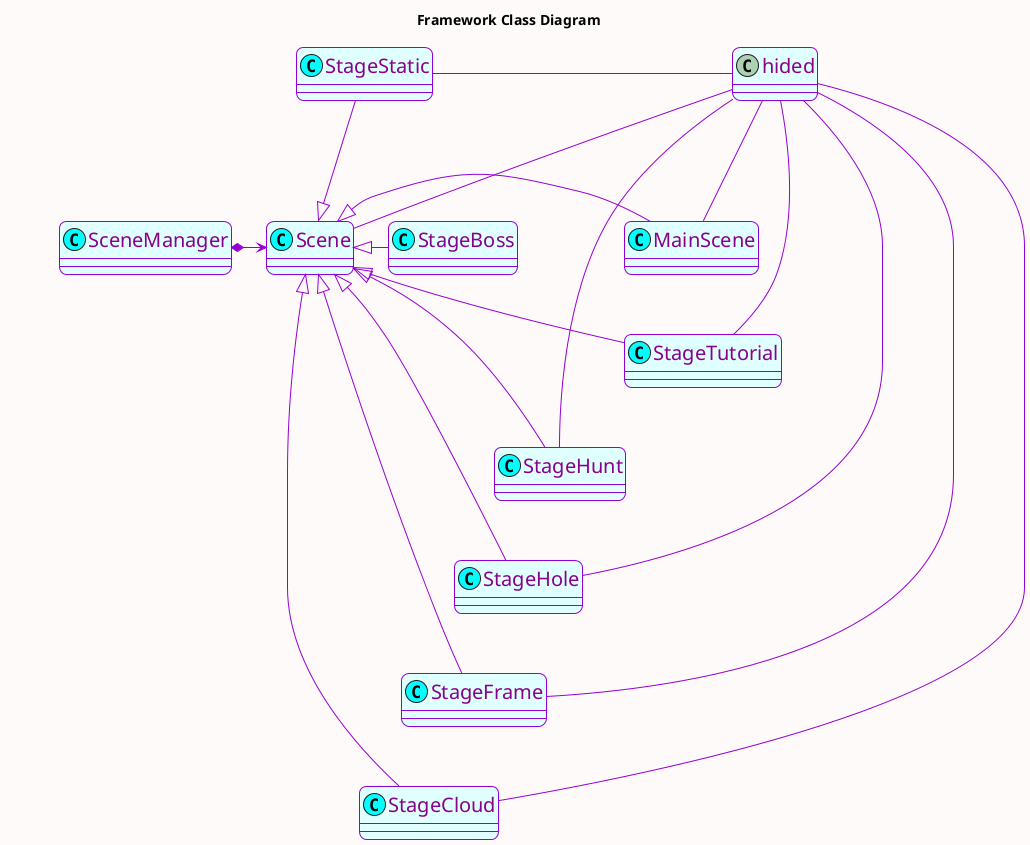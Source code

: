 @startuml API Framework
title Framework Class Diagram

<style>
classDiagram {
  BackgroundColor Snow
  FontColor DarkMagenta
  FontName arial
  FontSize 20
  LineColor DarkViolet
  
  class {
    BackgroundColor LightCyan
  }
}
</style>
skinparam roundCorner 15
skinparam Shadowing false
skinparam ClassBorderThickness 1
skinparam CircledCharacterFontColor DarkViolet
'skinparam CircledCharacterFontSize 15'
'skinparam CircledCharacterRadius 10'


class SceneManager <<(C, Aqua)>>
class Scene <<(C, Aqua)>>
class MainScene <<(C, Aqua)>>
class StageTutorial <<(C, Aqua)>>
class StageHunt <<(C, Aqua)>>
class StageHole <<(C, Aqua)>>
class StageFrame <<(C, Aqua)>>
class StageCloud <<(C, Aqua)>>
class StageStatic <<(C, Aqua)>>
class StageBoss <<(C, Aqua)>>

class hided
SceneManager *-right--> Scene
Scene -up-- hided
Scene <|- MainScene
hided -left- MainScene
Scene <|- StageTutorial
hided -left- StageTutorial
MainScene -[hidden]- StageTutorial
Scene <|- StageHunt
hided -left- StageHunt
StageTutorial -[hidden]- StageHunt
Scene <|- StageHole
hided -left- StageHole
StageHunt -[hidden]- StageHole
Scene <|- StageFrame
hided -left- StageFrame
StageHole -[hidden]- StageFrame
Scene <|- StageCloud
hided -left- StageCloud
StageFrame -[hidden]- StageCloud
Scene <|- StageStatic
hided -left- StageStatic
StageCloud -[hidden]- StageStatic
Scene <|- StageBoss
'hided -left- StageBoss'
StageStatic -[hidden]- StageBoss

'stop'
@enduml
